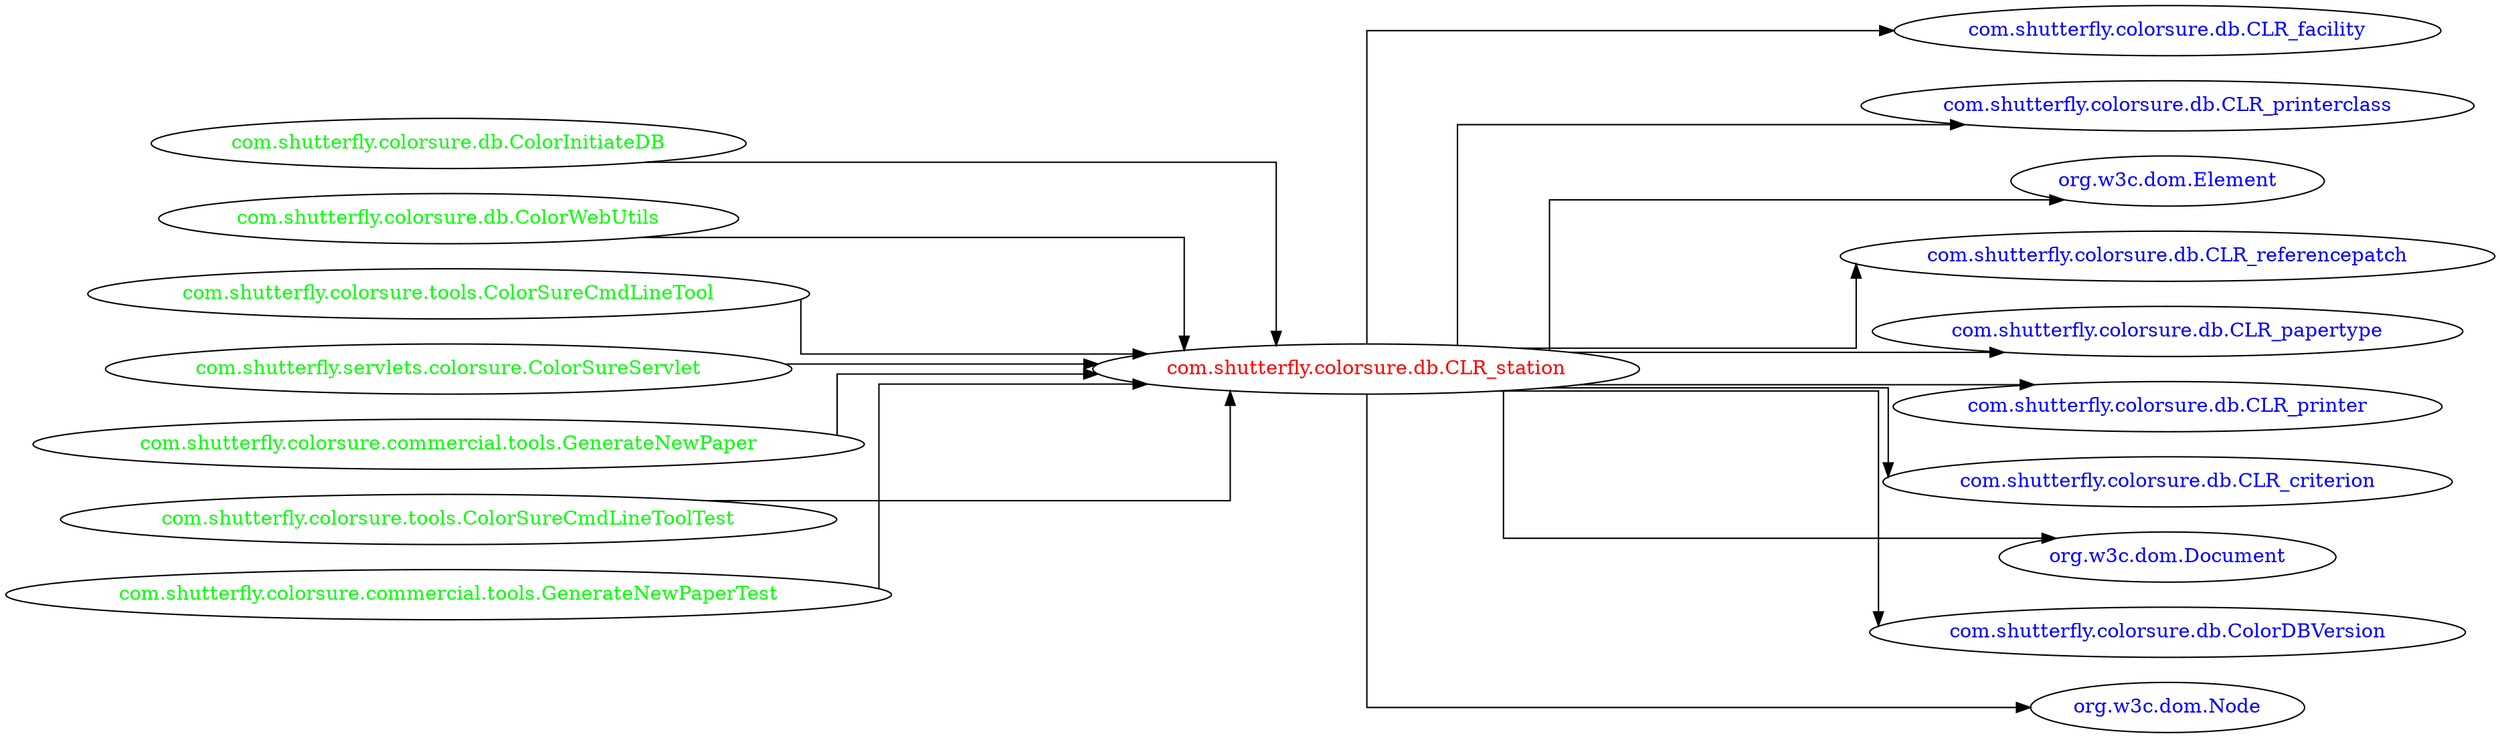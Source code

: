 digraph dependencyGraph {
 concentrate=true;
 ranksep="2.0";
 rankdir="LR"; 
 splines="ortho";
"com.shutterfly.colorsure.db.CLR_station" [fontcolor="red"];
"com.shutterfly.colorsure.db.CLR_facility" [ fontcolor="blue" ];
"com.shutterfly.colorsure.db.CLR_station"->"com.shutterfly.colorsure.db.CLR_facility";
"com.shutterfly.colorsure.db.CLR_printerclass" [ fontcolor="blue" ];
"com.shutterfly.colorsure.db.CLR_station"->"com.shutterfly.colorsure.db.CLR_printerclass";
"org.w3c.dom.Element" [ fontcolor="blue" ];
"com.shutterfly.colorsure.db.CLR_station"->"org.w3c.dom.Element";
"com.shutterfly.colorsure.db.CLR_referencepatch" [ fontcolor="blue" ];
"com.shutterfly.colorsure.db.CLR_station"->"com.shutterfly.colorsure.db.CLR_referencepatch";
"com.shutterfly.colorsure.db.CLR_papertype" [ fontcolor="blue" ];
"com.shutterfly.colorsure.db.CLR_station"->"com.shutterfly.colorsure.db.CLR_papertype";
"com.shutterfly.colorsure.db.CLR_printer" [ fontcolor="blue" ];
"com.shutterfly.colorsure.db.CLR_station"->"com.shutterfly.colorsure.db.CLR_printer";
"com.shutterfly.colorsure.db.CLR_criterion" [ fontcolor="blue" ];
"com.shutterfly.colorsure.db.CLR_station"->"com.shutterfly.colorsure.db.CLR_criterion";
"org.w3c.dom.Document" [ fontcolor="blue" ];
"com.shutterfly.colorsure.db.CLR_station"->"org.w3c.dom.Document";
"com.shutterfly.colorsure.db.ColorDBVersion" [ fontcolor="blue" ];
"com.shutterfly.colorsure.db.CLR_station"->"com.shutterfly.colorsure.db.ColorDBVersion";
"org.w3c.dom.Node" [ fontcolor="blue" ];
"com.shutterfly.colorsure.db.CLR_station"->"org.w3c.dom.Node";
"com.shutterfly.colorsure.db.ColorInitiateDB" [ fontcolor="green" ];
"com.shutterfly.colorsure.db.ColorInitiateDB"->"com.shutterfly.colorsure.db.CLR_station";
"com.shutterfly.colorsure.db.ColorWebUtils" [ fontcolor="green" ];
"com.shutterfly.colorsure.db.ColorWebUtils"->"com.shutterfly.colorsure.db.CLR_station";
"com.shutterfly.colorsure.tools.ColorSureCmdLineTool" [ fontcolor="green" ];
"com.shutterfly.colorsure.tools.ColorSureCmdLineTool"->"com.shutterfly.colorsure.db.CLR_station";
"com.shutterfly.servlets.colorsure.ColorSureServlet" [ fontcolor="green" ];
"com.shutterfly.servlets.colorsure.ColorSureServlet"->"com.shutterfly.colorsure.db.CLR_station";
"com.shutterfly.colorsure.commercial.tools.GenerateNewPaper" [ fontcolor="green" ];
"com.shutterfly.colorsure.commercial.tools.GenerateNewPaper"->"com.shutterfly.colorsure.db.CLR_station";
"com.shutterfly.colorsure.tools.ColorSureCmdLineToolTest" [ fontcolor="green" ];
"com.shutterfly.colorsure.tools.ColorSureCmdLineToolTest"->"com.shutterfly.colorsure.db.CLR_station";
"com.shutterfly.colorsure.commercial.tools.GenerateNewPaperTest" [ fontcolor="green" ];
"com.shutterfly.colorsure.commercial.tools.GenerateNewPaperTest"->"com.shutterfly.colorsure.db.CLR_station";
}
